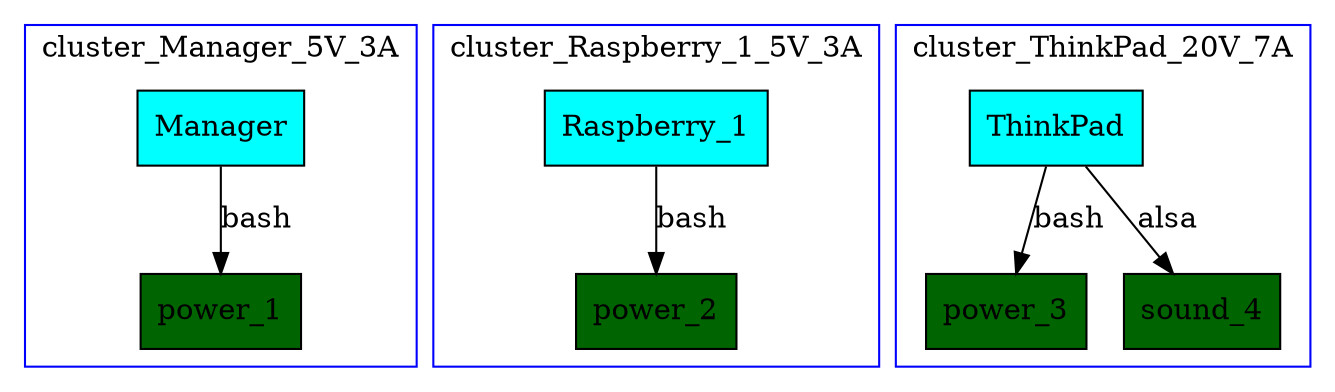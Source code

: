 digraph G {
	node [shape=record]
	subgraph clusterManager {
		color=blue label=cluster_Manager_5V_3A
		Manager [fillcolor=cyan style=filled]
		power_1 [fillcolor=darkgreen style=filled]
		Manager -> power_1 [label=bash len=2.0]
	}
	subgraph clusterRaspberry_1 {
		color=blue label=cluster_Raspberry_1_5V_3A
		Raspberry_1 [fillcolor=cyan style=filled]
		power_2 [fillcolor=darkgreen style=filled]
		Raspberry_1 -> power_2 [label=bash len=2.0]
	}
	subgraph clusterThinkPad {
		color=blue label=cluster_ThinkPad_20V_7A
		ThinkPad [fillcolor=cyan style=filled]
		power_3 [fillcolor=darkgreen style=filled]
		ThinkPad -> power_3 [label=bash len=2.0]
	}
	subgraph clusterThinkPad {
		color=blue label=cluster_ThinkPad_20V_7A
		ThinkPad [fillcolor=cyan style=filled]
		sound_4 [fillcolor=darkgreen style=filled]
		ThinkPad -> sound_4 [label=alsa len=2.0]
	}
}
